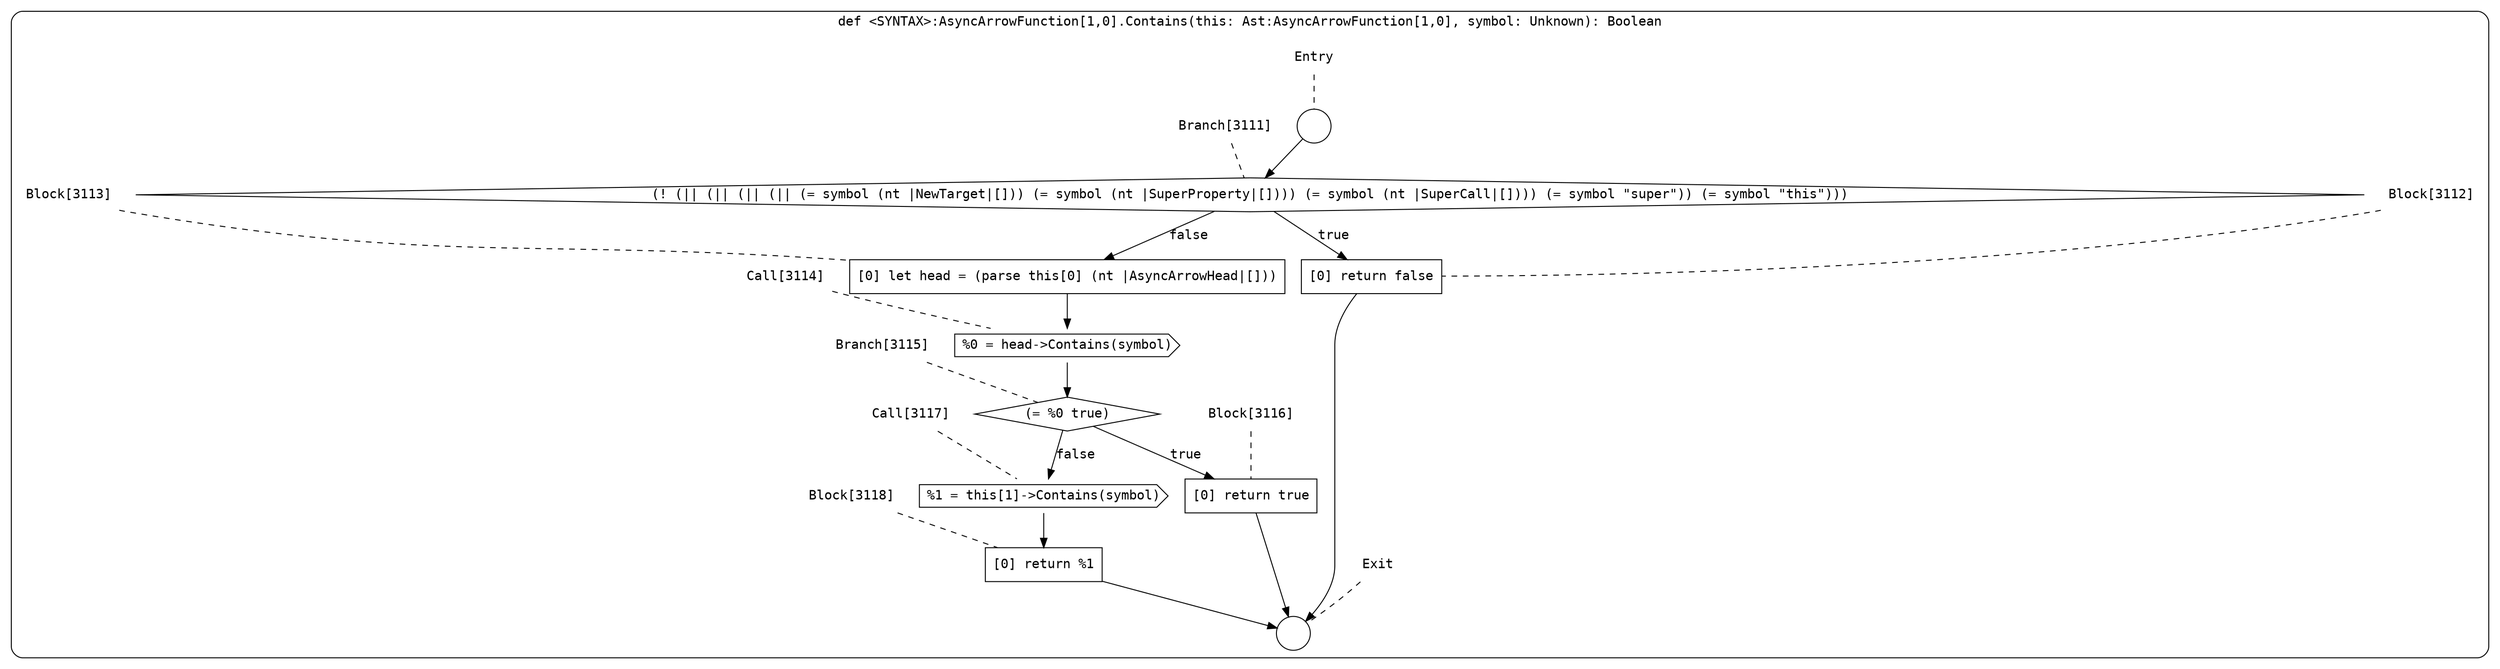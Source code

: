 digraph {
  graph [fontname = "Consolas"]
  node [fontname = "Consolas"]
  edge [fontname = "Consolas"]
  subgraph cluster815 {
    label = "def <SYNTAX>:AsyncArrowFunction[1,0].Contains(this: Ast:AsyncArrowFunction[1,0], symbol: Unknown): Boolean"
    style = rounded
    cluster815_entry_name [shape=none, label=<<font color="black">Entry</font>>]
    cluster815_entry_name -> cluster815_entry [arrowhead=none, color="black", style=dashed]
    cluster815_entry [shape=circle label=" " color="black" fillcolor="white" style=filled]
    cluster815_entry -> node3111 [color="black"]
    cluster815_exit_name [shape=none, label=<<font color="black">Exit</font>>]
    cluster815_exit_name -> cluster815_exit [arrowhead=none, color="black", style=dashed]
    cluster815_exit [shape=circle label=" " color="black" fillcolor="white" style=filled]
    node3111_name [shape=none, label=<<font color="black">Branch[3111]</font>>]
    node3111_name -> node3111 [arrowhead=none, color="black", style=dashed]
    node3111 [shape=diamond, label=<<font color="black">(! (|| (|| (|| (|| (= symbol (nt |NewTarget|[])) (= symbol (nt |SuperProperty|[]))) (= symbol (nt |SuperCall|[]))) (= symbol &quot;super&quot;)) (= symbol &quot;this&quot;)))</font>> color="black" fillcolor="white", style=filled]
    node3111 -> node3112 [label=<<font color="black">true</font>> color="black"]
    node3111 -> node3113 [label=<<font color="black">false</font>> color="black"]
    node3112_name [shape=none, label=<<font color="black">Block[3112]</font>>]
    node3112_name -> node3112 [arrowhead=none, color="black", style=dashed]
    node3112 [shape=box, label=<<font color="black">[0] return false<BR ALIGN="LEFT"/></font>> color="black" fillcolor="white", style=filled]
    node3112 -> cluster815_exit [color="black"]
    node3113_name [shape=none, label=<<font color="black">Block[3113]</font>>]
    node3113_name -> node3113 [arrowhead=none, color="black", style=dashed]
    node3113 [shape=box, label=<<font color="black">[0] let head = (parse this[0] (nt |AsyncArrowHead|[]))<BR ALIGN="LEFT"/></font>> color="black" fillcolor="white", style=filled]
    node3113 -> node3114 [color="black"]
    node3114_name [shape=none, label=<<font color="black">Call[3114]</font>>]
    node3114_name -> node3114 [arrowhead=none, color="black", style=dashed]
    node3114 [shape=cds, label=<<font color="black">%0 = head-&gt;Contains(symbol)</font>> color="black" fillcolor="white", style=filled]
    node3114 -> node3115 [color="black"]
    node3115_name [shape=none, label=<<font color="black">Branch[3115]</font>>]
    node3115_name -> node3115 [arrowhead=none, color="black", style=dashed]
    node3115 [shape=diamond, label=<<font color="black">(= %0 true)</font>> color="black" fillcolor="white", style=filled]
    node3115 -> node3116 [label=<<font color="black">true</font>> color="black"]
    node3115 -> node3117 [label=<<font color="black">false</font>> color="black"]
    node3116_name [shape=none, label=<<font color="black">Block[3116]</font>>]
    node3116_name -> node3116 [arrowhead=none, color="black", style=dashed]
    node3116 [shape=box, label=<<font color="black">[0] return true<BR ALIGN="LEFT"/></font>> color="black" fillcolor="white", style=filled]
    node3116 -> cluster815_exit [color="black"]
    node3117_name [shape=none, label=<<font color="black">Call[3117]</font>>]
    node3117_name -> node3117 [arrowhead=none, color="black", style=dashed]
    node3117 [shape=cds, label=<<font color="black">%1 = this[1]-&gt;Contains(symbol)</font>> color="black" fillcolor="white", style=filled]
    node3117 -> node3118 [color="black"]
    node3118_name [shape=none, label=<<font color="black">Block[3118]</font>>]
    node3118_name -> node3118 [arrowhead=none, color="black", style=dashed]
    node3118 [shape=box, label=<<font color="black">[0] return %1<BR ALIGN="LEFT"/></font>> color="black" fillcolor="white", style=filled]
    node3118 -> cluster815_exit [color="black"]
  }
}